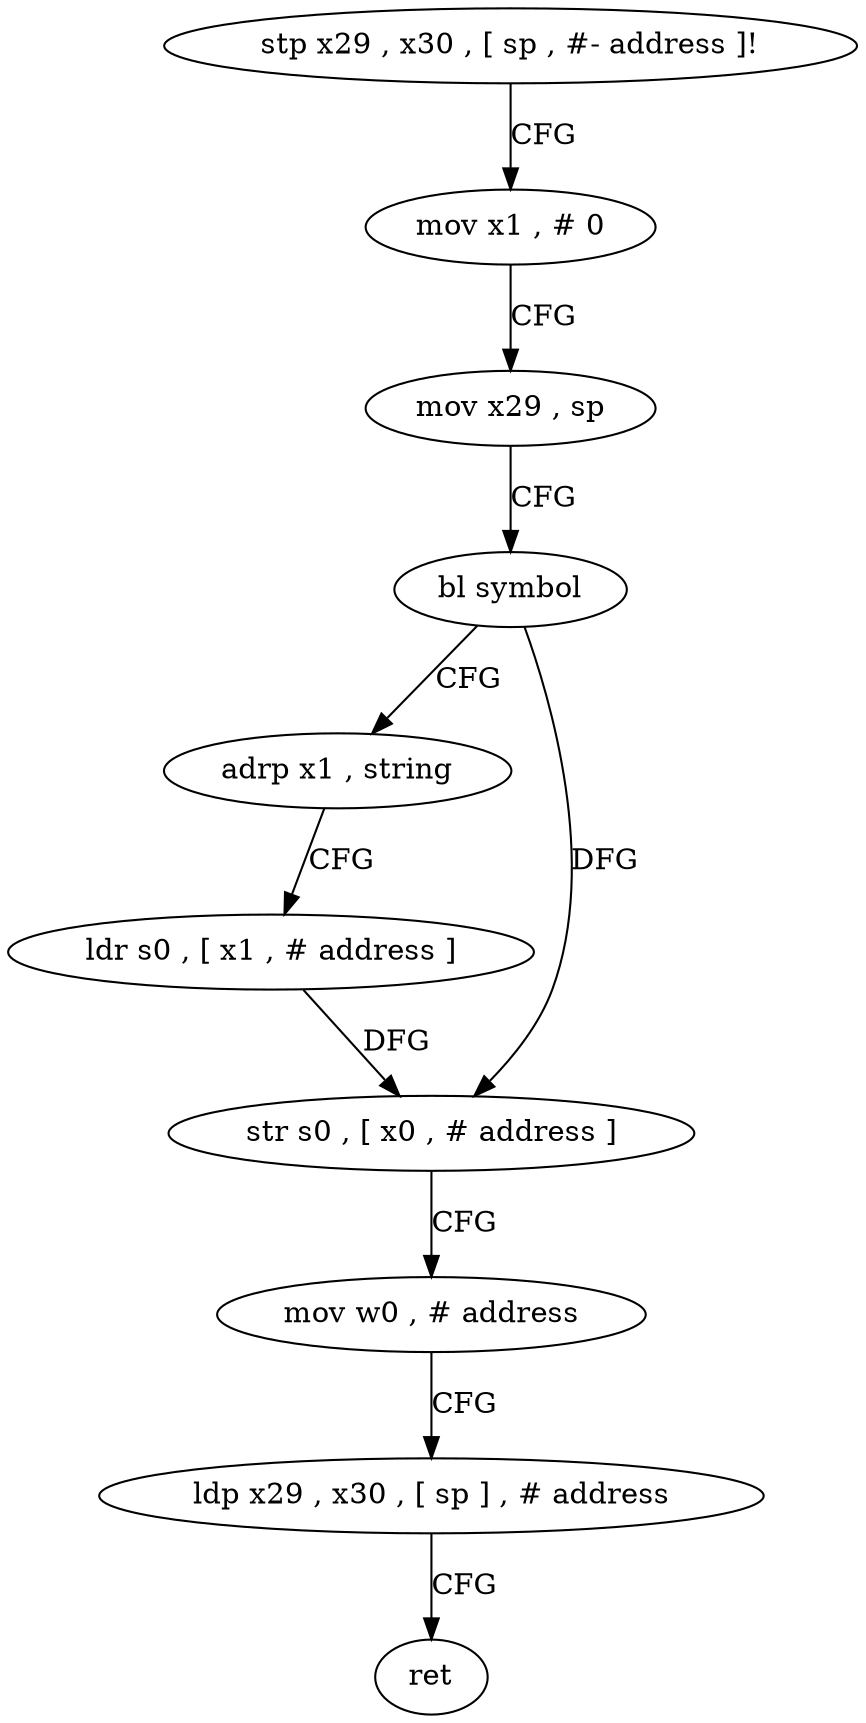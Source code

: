 digraph "func" {
"4246000" [label = "stp x29 , x30 , [ sp , #- address ]!" ]
"4246004" [label = "mov x1 , # 0" ]
"4246008" [label = "mov x29 , sp" ]
"4246012" [label = "bl symbol" ]
"4246016" [label = "adrp x1 , string" ]
"4246020" [label = "ldr s0 , [ x1 , # address ]" ]
"4246024" [label = "str s0 , [ x0 , # address ]" ]
"4246028" [label = "mov w0 , # address" ]
"4246032" [label = "ldp x29 , x30 , [ sp ] , # address" ]
"4246036" [label = "ret" ]
"4246000" -> "4246004" [ label = "CFG" ]
"4246004" -> "4246008" [ label = "CFG" ]
"4246008" -> "4246012" [ label = "CFG" ]
"4246012" -> "4246016" [ label = "CFG" ]
"4246012" -> "4246024" [ label = "DFG" ]
"4246016" -> "4246020" [ label = "CFG" ]
"4246020" -> "4246024" [ label = "DFG" ]
"4246024" -> "4246028" [ label = "CFG" ]
"4246028" -> "4246032" [ label = "CFG" ]
"4246032" -> "4246036" [ label = "CFG" ]
}

